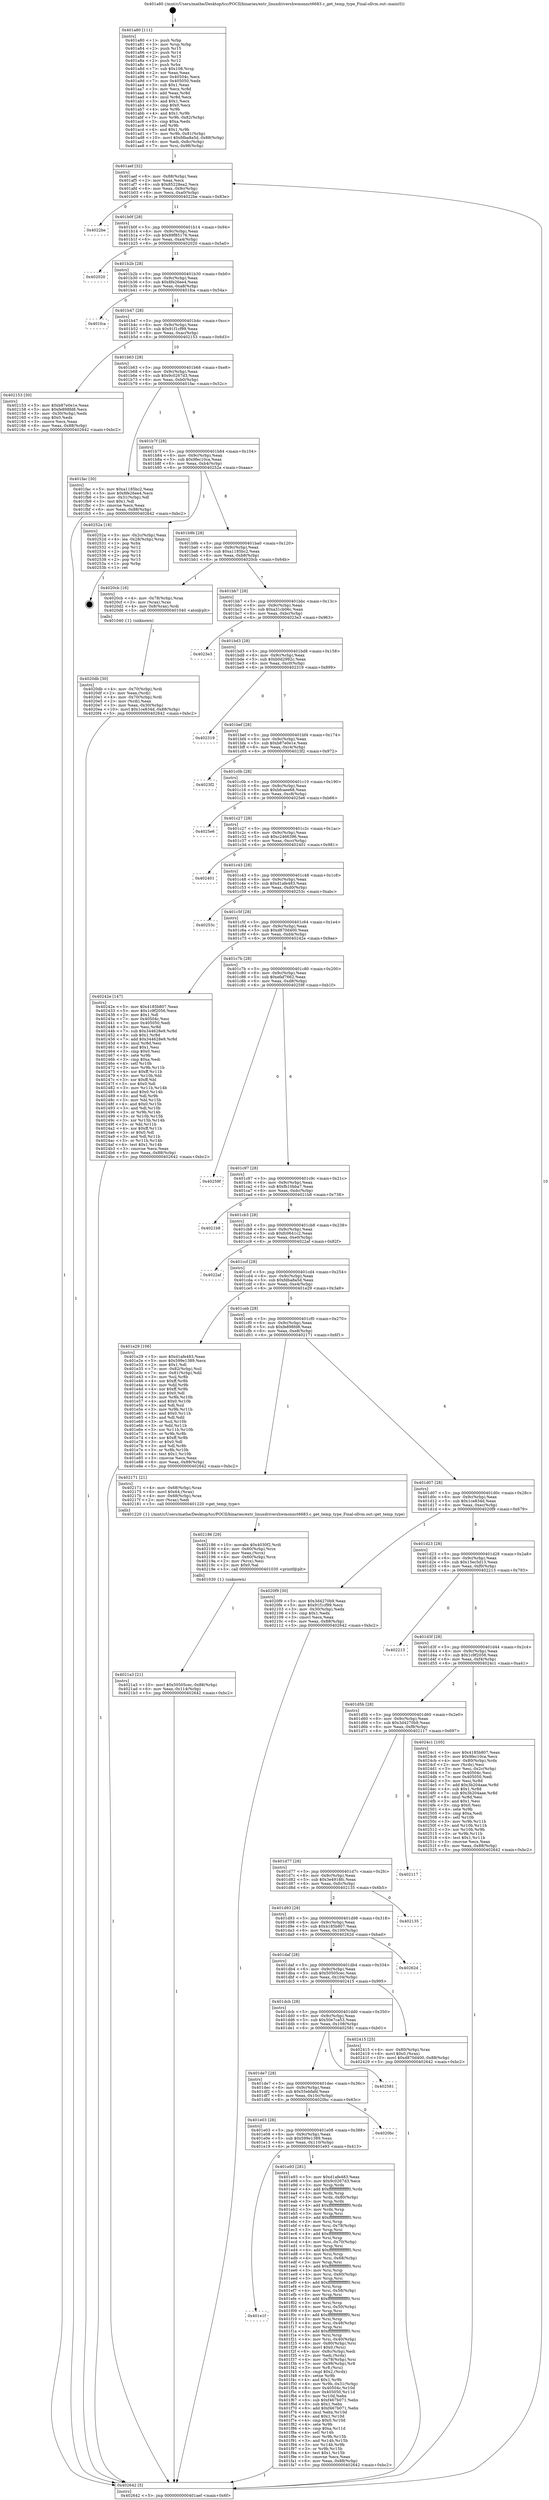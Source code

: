 digraph "0x401a80" {
  label = "0x401a80 (/mnt/c/Users/mathe/Desktop/tcc/POCII/binaries/extr_linuxdrivershwmonnct6683.c_get_temp_type_Final-ollvm.out::main(0))"
  labelloc = "t"
  node[shape=record]

  Entry [label="",width=0.3,height=0.3,shape=circle,fillcolor=black,style=filled]
  "0x401aef" [label="{
     0x401aef [32]\l
     | [instrs]\l
     &nbsp;&nbsp;0x401aef \<+6\>: mov -0x88(%rbp),%eax\l
     &nbsp;&nbsp;0x401af5 \<+2\>: mov %eax,%ecx\l
     &nbsp;&nbsp;0x401af7 \<+6\>: sub $0x85228ea2,%ecx\l
     &nbsp;&nbsp;0x401afd \<+6\>: mov %eax,-0x9c(%rbp)\l
     &nbsp;&nbsp;0x401b03 \<+6\>: mov %ecx,-0xa0(%rbp)\l
     &nbsp;&nbsp;0x401b09 \<+6\>: je 00000000004022be \<main+0x83e\>\l
  }"]
  "0x4022be" [label="{
     0x4022be\l
  }", style=dashed]
  "0x401b0f" [label="{
     0x401b0f [28]\l
     | [instrs]\l
     &nbsp;&nbsp;0x401b0f \<+5\>: jmp 0000000000401b14 \<main+0x94\>\l
     &nbsp;&nbsp;0x401b14 \<+6\>: mov -0x9c(%rbp),%eax\l
     &nbsp;&nbsp;0x401b1a \<+5\>: sub $0x89f85176,%eax\l
     &nbsp;&nbsp;0x401b1f \<+6\>: mov %eax,-0xa4(%rbp)\l
     &nbsp;&nbsp;0x401b25 \<+6\>: je 0000000000402020 \<main+0x5a0\>\l
  }"]
  Exit [label="",width=0.3,height=0.3,shape=circle,fillcolor=black,style=filled,peripheries=2]
  "0x402020" [label="{
     0x402020\l
  }", style=dashed]
  "0x401b2b" [label="{
     0x401b2b [28]\l
     | [instrs]\l
     &nbsp;&nbsp;0x401b2b \<+5\>: jmp 0000000000401b30 \<main+0xb0\>\l
     &nbsp;&nbsp;0x401b30 \<+6\>: mov -0x9c(%rbp),%eax\l
     &nbsp;&nbsp;0x401b36 \<+5\>: sub $0x8fe26ee4,%eax\l
     &nbsp;&nbsp;0x401b3b \<+6\>: mov %eax,-0xa8(%rbp)\l
     &nbsp;&nbsp;0x401b41 \<+6\>: je 0000000000401fca \<main+0x54a\>\l
  }"]
  "0x4021a3" [label="{
     0x4021a3 [21]\l
     | [instrs]\l
     &nbsp;&nbsp;0x4021a3 \<+10\>: movl $0x50505cec,-0x88(%rbp)\l
     &nbsp;&nbsp;0x4021ad \<+6\>: mov %eax,-0x114(%rbp)\l
     &nbsp;&nbsp;0x4021b3 \<+5\>: jmp 0000000000402642 \<main+0xbc2\>\l
  }"]
  "0x401fca" [label="{
     0x401fca\l
  }", style=dashed]
  "0x401b47" [label="{
     0x401b47 [28]\l
     | [instrs]\l
     &nbsp;&nbsp;0x401b47 \<+5\>: jmp 0000000000401b4c \<main+0xcc\>\l
     &nbsp;&nbsp;0x401b4c \<+6\>: mov -0x9c(%rbp),%eax\l
     &nbsp;&nbsp;0x401b52 \<+5\>: sub $0x91f1cf99,%eax\l
     &nbsp;&nbsp;0x401b57 \<+6\>: mov %eax,-0xac(%rbp)\l
     &nbsp;&nbsp;0x401b5d \<+6\>: je 0000000000402153 \<main+0x6d3\>\l
  }"]
  "0x402186" [label="{
     0x402186 [29]\l
     | [instrs]\l
     &nbsp;&nbsp;0x402186 \<+10\>: movabs $0x4030f2,%rdi\l
     &nbsp;&nbsp;0x402190 \<+4\>: mov -0x60(%rbp),%rcx\l
     &nbsp;&nbsp;0x402194 \<+2\>: mov %eax,(%rcx)\l
     &nbsp;&nbsp;0x402196 \<+4\>: mov -0x60(%rbp),%rcx\l
     &nbsp;&nbsp;0x40219a \<+2\>: mov (%rcx),%esi\l
     &nbsp;&nbsp;0x40219c \<+2\>: mov $0x0,%al\l
     &nbsp;&nbsp;0x40219e \<+5\>: call 0000000000401030 \<printf@plt\>\l
     | [calls]\l
     &nbsp;&nbsp;0x401030 \{1\} (unknown)\l
  }"]
  "0x402153" [label="{
     0x402153 [30]\l
     | [instrs]\l
     &nbsp;&nbsp;0x402153 \<+5\>: mov $0xb87e0e1e,%eax\l
     &nbsp;&nbsp;0x402158 \<+5\>: mov $0xfe898fd8,%ecx\l
     &nbsp;&nbsp;0x40215d \<+3\>: mov -0x30(%rbp),%edx\l
     &nbsp;&nbsp;0x402160 \<+3\>: cmp $0x0,%edx\l
     &nbsp;&nbsp;0x402163 \<+3\>: cmove %ecx,%eax\l
     &nbsp;&nbsp;0x402166 \<+6\>: mov %eax,-0x88(%rbp)\l
     &nbsp;&nbsp;0x40216c \<+5\>: jmp 0000000000402642 \<main+0xbc2\>\l
  }"]
  "0x401b63" [label="{
     0x401b63 [28]\l
     | [instrs]\l
     &nbsp;&nbsp;0x401b63 \<+5\>: jmp 0000000000401b68 \<main+0xe8\>\l
     &nbsp;&nbsp;0x401b68 \<+6\>: mov -0x9c(%rbp),%eax\l
     &nbsp;&nbsp;0x401b6e \<+5\>: sub $0x9c0267d3,%eax\l
     &nbsp;&nbsp;0x401b73 \<+6\>: mov %eax,-0xb0(%rbp)\l
     &nbsp;&nbsp;0x401b79 \<+6\>: je 0000000000401fac \<main+0x52c\>\l
  }"]
  "0x4020db" [label="{
     0x4020db [30]\l
     | [instrs]\l
     &nbsp;&nbsp;0x4020db \<+4\>: mov -0x70(%rbp),%rdi\l
     &nbsp;&nbsp;0x4020df \<+2\>: mov %eax,(%rdi)\l
     &nbsp;&nbsp;0x4020e1 \<+4\>: mov -0x70(%rbp),%rdi\l
     &nbsp;&nbsp;0x4020e5 \<+2\>: mov (%rdi),%eax\l
     &nbsp;&nbsp;0x4020e7 \<+3\>: mov %eax,-0x30(%rbp)\l
     &nbsp;&nbsp;0x4020ea \<+10\>: movl $0x1ce834d,-0x88(%rbp)\l
     &nbsp;&nbsp;0x4020f4 \<+5\>: jmp 0000000000402642 \<main+0xbc2\>\l
  }"]
  "0x401fac" [label="{
     0x401fac [30]\l
     | [instrs]\l
     &nbsp;&nbsp;0x401fac \<+5\>: mov $0xa1185bc2,%eax\l
     &nbsp;&nbsp;0x401fb1 \<+5\>: mov $0x8fe26ee4,%ecx\l
     &nbsp;&nbsp;0x401fb6 \<+3\>: mov -0x31(%rbp),%dl\l
     &nbsp;&nbsp;0x401fb9 \<+3\>: test $0x1,%dl\l
     &nbsp;&nbsp;0x401fbc \<+3\>: cmovne %ecx,%eax\l
     &nbsp;&nbsp;0x401fbf \<+6\>: mov %eax,-0x88(%rbp)\l
     &nbsp;&nbsp;0x401fc5 \<+5\>: jmp 0000000000402642 \<main+0xbc2\>\l
  }"]
  "0x401b7f" [label="{
     0x401b7f [28]\l
     | [instrs]\l
     &nbsp;&nbsp;0x401b7f \<+5\>: jmp 0000000000401b84 \<main+0x104\>\l
     &nbsp;&nbsp;0x401b84 \<+6\>: mov -0x9c(%rbp),%eax\l
     &nbsp;&nbsp;0x401b8a \<+5\>: sub $0x9fec10ca,%eax\l
     &nbsp;&nbsp;0x401b8f \<+6\>: mov %eax,-0xb4(%rbp)\l
     &nbsp;&nbsp;0x401b95 \<+6\>: je 000000000040252a \<main+0xaaa\>\l
  }"]
  "0x401e1f" [label="{
     0x401e1f\l
  }", style=dashed]
  "0x40252a" [label="{
     0x40252a [18]\l
     | [instrs]\l
     &nbsp;&nbsp;0x40252a \<+3\>: mov -0x2c(%rbp),%eax\l
     &nbsp;&nbsp;0x40252d \<+4\>: lea -0x28(%rbp),%rsp\l
     &nbsp;&nbsp;0x402531 \<+1\>: pop %rbx\l
     &nbsp;&nbsp;0x402532 \<+2\>: pop %r12\l
     &nbsp;&nbsp;0x402534 \<+2\>: pop %r13\l
     &nbsp;&nbsp;0x402536 \<+2\>: pop %r14\l
     &nbsp;&nbsp;0x402538 \<+2\>: pop %r15\l
     &nbsp;&nbsp;0x40253a \<+1\>: pop %rbp\l
     &nbsp;&nbsp;0x40253b \<+1\>: ret\l
  }"]
  "0x401b9b" [label="{
     0x401b9b [28]\l
     | [instrs]\l
     &nbsp;&nbsp;0x401b9b \<+5\>: jmp 0000000000401ba0 \<main+0x120\>\l
     &nbsp;&nbsp;0x401ba0 \<+6\>: mov -0x9c(%rbp),%eax\l
     &nbsp;&nbsp;0x401ba6 \<+5\>: sub $0xa1185bc2,%eax\l
     &nbsp;&nbsp;0x401bab \<+6\>: mov %eax,-0xb8(%rbp)\l
     &nbsp;&nbsp;0x401bb1 \<+6\>: je 00000000004020cb \<main+0x64b\>\l
  }"]
  "0x401e93" [label="{
     0x401e93 [281]\l
     | [instrs]\l
     &nbsp;&nbsp;0x401e93 \<+5\>: mov $0xd1afe483,%eax\l
     &nbsp;&nbsp;0x401e98 \<+5\>: mov $0x9c0267d3,%ecx\l
     &nbsp;&nbsp;0x401e9d \<+3\>: mov %rsp,%rdx\l
     &nbsp;&nbsp;0x401ea0 \<+4\>: add $0xfffffffffffffff0,%rdx\l
     &nbsp;&nbsp;0x401ea4 \<+3\>: mov %rdx,%rsp\l
     &nbsp;&nbsp;0x401ea7 \<+4\>: mov %rdx,-0x80(%rbp)\l
     &nbsp;&nbsp;0x401eab \<+3\>: mov %rsp,%rdx\l
     &nbsp;&nbsp;0x401eae \<+4\>: add $0xfffffffffffffff0,%rdx\l
     &nbsp;&nbsp;0x401eb2 \<+3\>: mov %rdx,%rsp\l
     &nbsp;&nbsp;0x401eb5 \<+3\>: mov %rsp,%rsi\l
     &nbsp;&nbsp;0x401eb8 \<+4\>: add $0xfffffffffffffff0,%rsi\l
     &nbsp;&nbsp;0x401ebc \<+3\>: mov %rsi,%rsp\l
     &nbsp;&nbsp;0x401ebf \<+4\>: mov %rsi,-0x78(%rbp)\l
     &nbsp;&nbsp;0x401ec3 \<+3\>: mov %rsp,%rsi\l
     &nbsp;&nbsp;0x401ec6 \<+4\>: add $0xfffffffffffffff0,%rsi\l
     &nbsp;&nbsp;0x401eca \<+3\>: mov %rsi,%rsp\l
     &nbsp;&nbsp;0x401ecd \<+4\>: mov %rsi,-0x70(%rbp)\l
     &nbsp;&nbsp;0x401ed1 \<+3\>: mov %rsp,%rsi\l
     &nbsp;&nbsp;0x401ed4 \<+4\>: add $0xfffffffffffffff0,%rsi\l
     &nbsp;&nbsp;0x401ed8 \<+3\>: mov %rsi,%rsp\l
     &nbsp;&nbsp;0x401edb \<+4\>: mov %rsi,-0x68(%rbp)\l
     &nbsp;&nbsp;0x401edf \<+3\>: mov %rsp,%rsi\l
     &nbsp;&nbsp;0x401ee2 \<+4\>: add $0xfffffffffffffff0,%rsi\l
     &nbsp;&nbsp;0x401ee6 \<+3\>: mov %rsi,%rsp\l
     &nbsp;&nbsp;0x401ee9 \<+4\>: mov %rsi,-0x60(%rbp)\l
     &nbsp;&nbsp;0x401eed \<+3\>: mov %rsp,%rsi\l
     &nbsp;&nbsp;0x401ef0 \<+4\>: add $0xfffffffffffffff0,%rsi\l
     &nbsp;&nbsp;0x401ef4 \<+3\>: mov %rsi,%rsp\l
     &nbsp;&nbsp;0x401ef7 \<+4\>: mov %rsi,-0x58(%rbp)\l
     &nbsp;&nbsp;0x401efb \<+3\>: mov %rsp,%rsi\l
     &nbsp;&nbsp;0x401efe \<+4\>: add $0xfffffffffffffff0,%rsi\l
     &nbsp;&nbsp;0x401f02 \<+3\>: mov %rsi,%rsp\l
     &nbsp;&nbsp;0x401f05 \<+4\>: mov %rsi,-0x50(%rbp)\l
     &nbsp;&nbsp;0x401f09 \<+3\>: mov %rsp,%rsi\l
     &nbsp;&nbsp;0x401f0c \<+4\>: add $0xfffffffffffffff0,%rsi\l
     &nbsp;&nbsp;0x401f10 \<+3\>: mov %rsi,%rsp\l
     &nbsp;&nbsp;0x401f13 \<+4\>: mov %rsi,-0x48(%rbp)\l
     &nbsp;&nbsp;0x401f17 \<+3\>: mov %rsp,%rsi\l
     &nbsp;&nbsp;0x401f1a \<+4\>: add $0xfffffffffffffff0,%rsi\l
     &nbsp;&nbsp;0x401f1e \<+3\>: mov %rsi,%rsp\l
     &nbsp;&nbsp;0x401f21 \<+4\>: mov %rsi,-0x40(%rbp)\l
     &nbsp;&nbsp;0x401f25 \<+4\>: mov -0x80(%rbp),%rsi\l
     &nbsp;&nbsp;0x401f29 \<+6\>: movl $0x0,(%rsi)\l
     &nbsp;&nbsp;0x401f2f \<+6\>: mov -0x8c(%rbp),%edi\l
     &nbsp;&nbsp;0x401f35 \<+2\>: mov %edi,(%rdx)\l
     &nbsp;&nbsp;0x401f37 \<+4\>: mov -0x78(%rbp),%rsi\l
     &nbsp;&nbsp;0x401f3b \<+7\>: mov -0x98(%rbp),%r8\l
     &nbsp;&nbsp;0x401f42 \<+3\>: mov %r8,(%rsi)\l
     &nbsp;&nbsp;0x401f45 \<+3\>: cmpl $0x2,(%rdx)\l
     &nbsp;&nbsp;0x401f48 \<+4\>: setne %r9b\l
     &nbsp;&nbsp;0x401f4c \<+4\>: and $0x1,%r9b\l
     &nbsp;&nbsp;0x401f50 \<+4\>: mov %r9b,-0x31(%rbp)\l
     &nbsp;&nbsp;0x401f54 \<+8\>: mov 0x40504c,%r10d\l
     &nbsp;&nbsp;0x401f5c \<+8\>: mov 0x405050,%r11d\l
     &nbsp;&nbsp;0x401f64 \<+3\>: mov %r10d,%ebx\l
     &nbsp;&nbsp;0x401f67 \<+6\>: sub $0xf467b071,%ebx\l
     &nbsp;&nbsp;0x401f6d \<+3\>: sub $0x1,%ebx\l
     &nbsp;&nbsp;0x401f70 \<+6\>: add $0xf467b071,%ebx\l
     &nbsp;&nbsp;0x401f76 \<+4\>: imul %ebx,%r10d\l
     &nbsp;&nbsp;0x401f7a \<+4\>: and $0x1,%r10d\l
     &nbsp;&nbsp;0x401f7e \<+4\>: cmp $0x0,%r10d\l
     &nbsp;&nbsp;0x401f82 \<+4\>: sete %r9b\l
     &nbsp;&nbsp;0x401f86 \<+4\>: cmp $0xa,%r11d\l
     &nbsp;&nbsp;0x401f8a \<+4\>: setl %r14b\l
     &nbsp;&nbsp;0x401f8e \<+3\>: mov %r9b,%r15b\l
     &nbsp;&nbsp;0x401f91 \<+3\>: and %r14b,%r15b\l
     &nbsp;&nbsp;0x401f94 \<+3\>: xor %r14b,%r9b\l
     &nbsp;&nbsp;0x401f97 \<+3\>: or %r9b,%r15b\l
     &nbsp;&nbsp;0x401f9a \<+4\>: test $0x1,%r15b\l
     &nbsp;&nbsp;0x401f9e \<+3\>: cmovne %ecx,%eax\l
     &nbsp;&nbsp;0x401fa1 \<+6\>: mov %eax,-0x88(%rbp)\l
     &nbsp;&nbsp;0x401fa7 \<+5\>: jmp 0000000000402642 \<main+0xbc2\>\l
  }"]
  "0x4020cb" [label="{
     0x4020cb [16]\l
     | [instrs]\l
     &nbsp;&nbsp;0x4020cb \<+4\>: mov -0x78(%rbp),%rax\l
     &nbsp;&nbsp;0x4020cf \<+3\>: mov (%rax),%rax\l
     &nbsp;&nbsp;0x4020d2 \<+4\>: mov 0x8(%rax),%rdi\l
     &nbsp;&nbsp;0x4020d6 \<+5\>: call 0000000000401040 \<atoi@plt\>\l
     | [calls]\l
     &nbsp;&nbsp;0x401040 \{1\} (unknown)\l
  }"]
  "0x401bb7" [label="{
     0x401bb7 [28]\l
     | [instrs]\l
     &nbsp;&nbsp;0x401bb7 \<+5\>: jmp 0000000000401bbc \<main+0x13c\>\l
     &nbsp;&nbsp;0x401bbc \<+6\>: mov -0x9c(%rbp),%eax\l
     &nbsp;&nbsp;0x401bc2 \<+5\>: sub $0xa31cb06c,%eax\l
     &nbsp;&nbsp;0x401bc7 \<+6\>: mov %eax,-0xbc(%rbp)\l
     &nbsp;&nbsp;0x401bcd \<+6\>: je 00000000004023e3 \<main+0x963\>\l
  }"]
  "0x401e03" [label="{
     0x401e03 [28]\l
     | [instrs]\l
     &nbsp;&nbsp;0x401e03 \<+5\>: jmp 0000000000401e08 \<main+0x388\>\l
     &nbsp;&nbsp;0x401e08 \<+6\>: mov -0x9c(%rbp),%eax\l
     &nbsp;&nbsp;0x401e0e \<+5\>: sub $0x599e1389,%eax\l
     &nbsp;&nbsp;0x401e13 \<+6\>: mov %eax,-0x110(%rbp)\l
     &nbsp;&nbsp;0x401e19 \<+6\>: je 0000000000401e93 \<main+0x413\>\l
  }"]
  "0x4023e3" [label="{
     0x4023e3\l
  }", style=dashed]
  "0x401bd3" [label="{
     0x401bd3 [28]\l
     | [instrs]\l
     &nbsp;&nbsp;0x401bd3 \<+5\>: jmp 0000000000401bd8 \<main+0x158\>\l
     &nbsp;&nbsp;0x401bd8 \<+6\>: mov -0x9c(%rbp),%eax\l
     &nbsp;&nbsp;0x401bde \<+5\>: sub $0xb0d2992c,%eax\l
     &nbsp;&nbsp;0x401be3 \<+6\>: mov %eax,-0xc0(%rbp)\l
     &nbsp;&nbsp;0x401be9 \<+6\>: je 0000000000402319 \<main+0x899\>\l
  }"]
  "0x4020bc" [label="{
     0x4020bc\l
  }", style=dashed]
  "0x402319" [label="{
     0x402319\l
  }", style=dashed]
  "0x401bef" [label="{
     0x401bef [28]\l
     | [instrs]\l
     &nbsp;&nbsp;0x401bef \<+5\>: jmp 0000000000401bf4 \<main+0x174\>\l
     &nbsp;&nbsp;0x401bf4 \<+6\>: mov -0x9c(%rbp),%eax\l
     &nbsp;&nbsp;0x401bfa \<+5\>: sub $0xb87e0e1e,%eax\l
     &nbsp;&nbsp;0x401bff \<+6\>: mov %eax,-0xc4(%rbp)\l
     &nbsp;&nbsp;0x401c05 \<+6\>: je 00000000004023f2 \<main+0x972\>\l
  }"]
  "0x401de7" [label="{
     0x401de7 [28]\l
     | [instrs]\l
     &nbsp;&nbsp;0x401de7 \<+5\>: jmp 0000000000401dec \<main+0x36c\>\l
     &nbsp;&nbsp;0x401dec \<+6\>: mov -0x9c(%rbp),%eax\l
     &nbsp;&nbsp;0x401df2 \<+5\>: sub $0x55ebfafd,%eax\l
     &nbsp;&nbsp;0x401df7 \<+6\>: mov %eax,-0x10c(%rbp)\l
     &nbsp;&nbsp;0x401dfd \<+6\>: je 00000000004020bc \<main+0x63c\>\l
  }"]
  "0x4023f2" [label="{
     0x4023f2\l
  }", style=dashed]
  "0x401c0b" [label="{
     0x401c0b [28]\l
     | [instrs]\l
     &nbsp;&nbsp;0x401c0b \<+5\>: jmp 0000000000401c10 \<main+0x190\>\l
     &nbsp;&nbsp;0x401c10 \<+6\>: mov -0x9c(%rbp),%eax\l
     &nbsp;&nbsp;0x401c16 \<+5\>: sub $0xbfcaee68,%eax\l
     &nbsp;&nbsp;0x401c1b \<+6\>: mov %eax,-0xc8(%rbp)\l
     &nbsp;&nbsp;0x401c21 \<+6\>: je 00000000004025e6 \<main+0xb66\>\l
  }"]
  "0x402581" [label="{
     0x402581\l
  }", style=dashed]
  "0x4025e6" [label="{
     0x4025e6\l
  }", style=dashed]
  "0x401c27" [label="{
     0x401c27 [28]\l
     | [instrs]\l
     &nbsp;&nbsp;0x401c27 \<+5\>: jmp 0000000000401c2c \<main+0x1ac\>\l
     &nbsp;&nbsp;0x401c2c \<+6\>: mov -0x9c(%rbp),%eax\l
     &nbsp;&nbsp;0x401c32 \<+5\>: sub $0xc2466396,%eax\l
     &nbsp;&nbsp;0x401c37 \<+6\>: mov %eax,-0xcc(%rbp)\l
     &nbsp;&nbsp;0x401c3d \<+6\>: je 0000000000402401 \<main+0x981\>\l
  }"]
  "0x401dcb" [label="{
     0x401dcb [28]\l
     | [instrs]\l
     &nbsp;&nbsp;0x401dcb \<+5\>: jmp 0000000000401dd0 \<main+0x350\>\l
     &nbsp;&nbsp;0x401dd0 \<+6\>: mov -0x9c(%rbp),%eax\l
     &nbsp;&nbsp;0x401dd6 \<+5\>: sub $0x50e7ca53,%eax\l
     &nbsp;&nbsp;0x401ddb \<+6\>: mov %eax,-0x108(%rbp)\l
     &nbsp;&nbsp;0x401de1 \<+6\>: je 0000000000402581 \<main+0xb01\>\l
  }"]
  "0x402401" [label="{
     0x402401\l
  }", style=dashed]
  "0x401c43" [label="{
     0x401c43 [28]\l
     | [instrs]\l
     &nbsp;&nbsp;0x401c43 \<+5\>: jmp 0000000000401c48 \<main+0x1c8\>\l
     &nbsp;&nbsp;0x401c48 \<+6\>: mov -0x9c(%rbp),%eax\l
     &nbsp;&nbsp;0x401c4e \<+5\>: sub $0xd1afe483,%eax\l
     &nbsp;&nbsp;0x401c53 \<+6\>: mov %eax,-0xd0(%rbp)\l
     &nbsp;&nbsp;0x401c59 \<+6\>: je 000000000040253c \<main+0xabc\>\l
  }"]
  "0x402415" [label="{
     0x402415 [25]\l
     | [instrs]\l
     &nbsp;&nbsp;0x402415 \<+4\>: mov -0x80(%rbp),%rax\l
     &nbsp;&nbsp;0x402419 \<+6\>: movl $0x0,(%rax)\l
     &nbsp;&nbsp;0x40241f \<+10\>: movl $0xd870d400,-0x88(%rbp)\l
     &nbsp;&nbsp;0x402429 \<+5\>: jmp 0000000000402642 \<main+0xbc2\>\l
  }"]
  "0x40253c" [label="{
     0x40253c\l
  }", style=dashed]
  "0x401c5f" [label="{
     0x401c5f [28]\l
     | [instrs]\l
     &nbsp;&nbsp;0x401c5f \<+5\>: jmp 0000000000401c64 \<main+0x1e4\>\l
     &nbsp;&nbsp;0x401c64 \<+6\>: mov -0x9c(%rbp),%eax\l
     &nbsp;&nbsp;0x401c6a \<+5\>: sub $0xd870d400,%eax\l
     &nbsp;&nbsp;0x401c6f \<+6\>: mov %eax,-0xd4(%rbp)\l
     &nbsp;&nbsp;0x401c75 \<+6\>: je 000000000040242e \<main+0x9ae\>\l
  }"]
  "0x401daf" [label="{
     0x401daf [28]\l
     | [instrs]\l
     &nbsp;&nbsp;0x401daf \<+5\>: jmp 0000000000401db4 \<main+0x334\>\l
     &nbsp;&nbsp;0x401db4 \<+6\>: mov -0x9c(%rbp),%eax\l
     &nbsp;&nbsp;0x401dba \<+5\>: sub $0x50505cec,%eax\l
     &nbsp;&nbsp;0x401dbf \<+6\>: mov %eax,-0x104(%rbp)\l
     &nbsp;&nbsp;0x401dc5 \<+6\>: je 0000000000402415 \<main+0x995\>\l
  }"]
  "0x40242e" [label="{
     0x40242e [147]\l
     | [instrs]\l
     &nbsp;&nbsp;0x40242e \<+5\>: mov $0x4185b807,%eax\l
     &nbsp;&nbsp;0x402433 \<+5\>: mov $0x1c9f2056,%ecx\l
     &nbsp;&nbsp;0x402438 \<+2\>: mov $0x1,%dl\l
     &nbsp;&nbsp;0x40243a \<+7\>: mov 0x40504c,%esi\l
     &nbsp;&nbsp;0x402441 \<+7\>: mov 0x405050,%edi\l
     &nbsp;&nbsp;0x402448 \<+3\>: mov %esi,%r8d\l
     &nbsp;&nbsp;0x40244b \<+7\>: sub $0x344628e9,%r8d\l
     &nbsp;&nbsp;0x402452 \<+4\>: sub $0x1,%r8d\l
     &nbsp;&nbsp;0x402456 \<+7\>: add $0x344628e9,%r8d\l
     &nbsp;&nbsp;0x40245d \<+4\>: imul %r8d,%esi\l
     &nbsp;&nbsp;0x402461 \<+3\>: and $0x1,%esi\l
     &nbsp;&nbsp;0x402464 \<+3\>: cmp $0x0,%esi\l
     &nbsp;&nbsp;0x402467 \<+4\>: sete %r9b\l
     &nbsp;&nbsp;0x40246b \<+3\>: cmp $0xa,%edi\l
     &nbsp;&nbsp;0x40246e \<+4\>: setl %r10b\l
     &nbsp;&nbsp;0x402472 \<+3\>: mov %r9b,%r11b\l
     &nbsp;&nbsp;0x402475 \<+4\>: xor $0xff,%r11b\l
     &nbsp;&nbsp;0x402479 \<+3\>: mov %r10b,%bl\l
     &nbsp;&nbsp;0x40247c \<+3\>: xor $0xff,%bl\l
     &nbsp;&nbsp;0x40247f \<+3\>: xor $0x0,%dl\l
     &nbsp;&nbsp;0x402482 \<+3\>: mov %r11b,%r14b\l
     &nbsp;&nbsp;0x402485 \<+4\>: and $0x0,%r14b\l
     &nbsp;&nbsp;0x402489 \<+3\>: and %dl,%r9b\l
     &nbsp;&nbsp;0x40248c \<+3\>: mov %bl,%r15b\l
     &nbsp;&nbsp;0x40248f \<+4\>: and $0x0,%r15b\l
     &nbsp;&nbsp;0x402493 \<+3\>: and %dl,%r10b\l
     &nbsp;&nbsp;0x402496 \<+3\>: or %r9b,%r14b\l
     &nbsp;&nbsp;0x402499 \<+3\>: or %r10b,%r15b\l
     &nbsp;&nbsp;0x40249c \<+3\>: xor %r15b,%r14b\l
     &nbsp;&nbsp;0x40249f \<+3\>: or %bl,%r11b\l
     &nbsp;&nbsp;0x4024a2 \<+4\>: xor $0xff,%r11b\l
     &nbsp;&nbsp;0x4024a6 \<+3\>: or $0x0,%dl\l
     &nbsp;&nbsp;0x4024a9 \<+3\>: and %dl,%r11b\l
     &nbsp;&nbsp;0x4024ac \<+3\>: or %r11b,%r14b\l
     &nbsp;&nbsp;0x4024af \<+4\>: test $0x1,%r14b\l
     &nbsp;&nbsp;0x4024b3 \<+3\>: cmovne %ecx,%eax\l
     &nbsp;&nbsp;0x4024b6 \<+6\>: mov %eax,-0x88(%rbp)\l
     &nbsp;&nbsp;0x4024bc \<+5\>: jmp 0000000000402642 \<main+0xbc2\>\l
  }"]
  "0x401c7b" [label="{
     0x401c7b [28]\l
     | [instrs]\l
     &nbsp;&nbsp;0x401c7b \<+5\>: jmp 0000000000401c80 \<main+0x200\>\l
     &nbsp;&nbsp;0x401c80 \<+6\>: mov -0x9c(%rbp),%eax\l
     &nbsp;&nbsp;0x401c86 \<+5\>: sub $0xefaf7662,%eax\l
     &nbsp;&nbsp;0x401c8b \<+6\>: mov %eax,-0xd8(%rbp)\l
     &nbsp;&nbsp;0x401c91 \<+6\>: je 000000000040259f \<main+0xb1f\>\l
  }"]
  "0x40262d" [label="{
     0x40262d\l
  }", style=dashed]
  "0x40259f" [label="{
     0x40259f\l
  }", style=dashed]
  "0x401c97" [label="{
     0x401c97 [28]\l
     | [instrs]\l
     &nbsp;&nbsp;0x401c97 \<+5\>: jmp 0000000000401c9c \<main+0x21c\>\l
     &nbsp;&nbsp;0x401c9c \<+6\>: mov -0x9c(%rbp),%eax\l
     &nbsp;&nbsp;0x401ca2 \<+5\>: sub $0xfb10bba7,%eax\l
     &nbsp;&nbsp;0x401ca7 \<+6\>: mov %eax,-0xdc(%rbp)\l
     &nbsp;&nbsp;0x401cad \<+6\>: je 00000000004021b8 \<main+0x738\>\l
  }"]
  "0x401d93" [label="{
     0x401d93 [28]\l
     | [instrs]\l
     &nbsp;&nbsp;0x401d93 \<+5\>: jmp 0000000000401d98 \<main+0x318\>\l
     &nbsp;&nbsp;0x401d98 \<+6\>: mov -0x9c(%rbp),%eax\l
     &nbsp;&nbsp;0x401d9e \<+5\>: sub $0x4185b807,%eax\l
     &nbsp;&nbsp;0x401da3 \<+6\>: mov %eax,-0x100(%rbp)\l
     &nbsp;&nbsp;0x401da9 \<+6\>: je 000000000040262d \<main+0xbad\>\l
  }"]
  "0x4021b8" [label="{
     0x4021b8\l
  }", style=dashed]
  "0x401cb3" [label="{
     0x401cb3 [28]\l
     | [instrs]\l
     &nbsp;&nbsp;0x401cb3 \<+5\>: jmp 0000000000401cb8 \<main+0x238\>\l
     &nbsp;&nbsp;0x401cb8 \<+6\>: mov -0x9c(%rbp),%eax\l
     &nbsp;&nbsp;0x401cbe \<+5\>: sub $0xfc0641c2,%eax\l
     &nbsp;&nbsp;0x401cc3 \<+6\>: mov %eax,-0xe0(%rbp)\l
     &nbsp;&nbsp;0x401cc9 \<+6\>: je 00000000004022af \<main+0x82f\>\l
  }"]
  "0x402135" [label="{
     0x402135\l
  }", style=dashed]
  "0x4022af" [label="{
     0x4022af\l
  }", style=dashed]
  "0x401ccf" [label="{
     0x401ccf [28]\l
     | [instrs]\l
     &nbsp;&nbsp;0x401ccf \<+5\>: jmp 0000000000401cd4 \<main+0x254\>\l
     &nbsp;&nbsp;0x401cd4 \<+6\>: mov -0x9c(%rbp),%eax\l
     &nbsp;&nbsp;0x401cda \<+5\>: sub $0xfdba8a5d,%eax\l
     &nbsp;&nbsp;0x401cdf \<+6\>: mov %eax,-0xe4(%rbp)\l
     &nbsp;&nbsp;0x401ce5 \<+6\>: je 0000000000401e29 \<main+0x3a9\>\l
  }"]
  "0x401d77" [label="{
     0x401d77 [28]\l
     | [instrs]\l
     &nbsp;&nbsp;0x401d77 \<+5\>: jmp 0000000000401d7c \<main+0x2fc\>\l
     &nbsp;&nbsp;0x401d7c \<+6\>: mov -0x9c(%rbp),%eax\l
     &nbsp;&nbsp;0x401d82 \<+5\>: sub $0x3e4918fc,%eax\l
     &nbsp;&nbsp;0x401d87 \<+6\>: mov %eax,-0xfc(%rbp)\l
     &nbsp;&nbsp;0x401d8d \<+6\>: je 0000000000402135 \<main+0x6b5\>\l
  }"]
  "0x401e29" [label="{
     0x401e29 [106]\l
     | [instrs]\l
     &nbsp;&nbsp;0x401e29 \<+5\>: mov $0xd1afe483,%eax\l
     &nbsp;&nbsp;0x401e2e \<+5\>: mov $0x599e1389,%ecx\l
     &nbsp;&nbsp;0x401e33 \<+2\>: mov $0x1,%dl\l
     &nbsp;&nbsp;0x401e35 \<+7\>: mov -0x82(%rbp),%sil\l
     &nbsp;&nbsp;0x401e3c \<+7\>: mov -0x81(%rbp),%dil\l
     &nbsp;&nbsp;0x401e43 \<+3\>: mov %sil,%r8b\l
     &nbsp;&nbsp;0x401e46 \<+4\>: xor $0xff,%r8b\l
     &nbsp;&nbsp;0x401e4a \<+3\>: mov %dil,%r9b\l
     &nbsp;&nbsp;0x401e4d \<+4\>: xor $0xff,%r9b\l
     &nbsp;&nbsp;0x401e51 \<+3\>: xor $0x0,%dl\l
     &nbsp;&nbsp;0x401e54 \<+3\>: mov %r8b,%r10b\l
     &nbsp;&nbsp;0x401e57 \<+4\>: and $0x0,%r10b\l
     &nbsp;&nbsp;0x401e5b \<+3\>: and %dl,%sil\l
     &nbsp;&nbsp;0x401e5e \<+3\>: mov %r9b,%r11b\l
     &nbsp;&nbsp;0x401e61 \<+4\>: and $0x0,%r11b\l
     &nbsp;&nbsp;0x401e65 \<+3\>: and %dl,%dil\l
     &nbsp;&nbsp;0x401e68 \<+3\>: or %sil,%r10b\l
     &nbsp;&nbsp;0x401e6b \<+3\>: or %dil,%r11b\l
     &nbsp;&nbsp;0x401e6e \<+3\>: xor %r11b,%r10b\l
     &nbsp;&nbsp;0x401e71 \<+3\>: or %r9b,%r8b\l
     &nbsp;&nbsp;0x401e74 \<+4\>: xor $0xff,%r8b\l
     &nbsp;&nbsp;0x401e78 \<+3\>: or $0x0,%dl\l
     &nbsp;&nbsp;0x401e7b \<+3\>: and %dl,%r8b\l
     &nbsp;&nbsp;0x401e7e \<+3\>: or %r8b,%r10b\l
     &nbsp;&nbsp;0x401e81 \<+4\>: test $0x1,%r10b\l
     &nbsp;&nbsp;0x401e85 \<+3\>: cmovne %ecx,%eax\l
     &nbsp;&nbsp;0x401e88 \<+6\>: mov %eax,-0x88(%rbp)\l
     &nbsp;&nbsp;0x401e8e \<+5\>: jmp 0000000000402642 \<main+0xbc2\>\l
  }"]
  "0x401ceb" [label="{
     0x401ceb [28]\l
     | [instrs]\l
     &nbsp;&nbsp;0x401ceb \<+5\>: jmp 0000000000401cf0 \<main+0x270\>\l
     &nbsp;&nbsp;0x401cf0 \<+6\>: mov -0x9c(%rbp),%eax\l
     &nbsp;&nbsp;0x401cf6 \<+5\>: sub $0xfe898fd8,%eax\l
     &nbsp;&nbsp;0x401cfb \<+6\>: mov %eax,-0xe8(%rbp)\l
     &nbsp;&nbsp;0x401d01 \<+6\>: je 0000000000402171 \<main+0x6f1\>\l
  }"]
  "0x402642" [label="{
     0x402642 [5]\l
     | [instrs]\l
     &nbsp;&nbsp;0x402642 \<+5\>: jmp 0000000000401aef \<main+0x6f\>\l
  }"]
  "0x401a80" [label="{
     0x401a80 [111]\l
     | [instrs]\l
     &nbsp;&nbsp;0x401a80 \<+1\>: push %rbp\l
     &nbsp;&nbsp;0x401a81 \<+3\>: mov %rsp,%rbp\l
     &nbsp;&nbsp;0x401a84 \<+2\>: push %r15\l
     &nbsp;&nbsp;0x401a86 \<+2\>: push %r14\l
     &nbsp;&nbsp;0x401a88 \<+2\>: push %r13\l
     &nbsp;&nbsp;0x401a8a \<+2\>: push %r12\l
     &nbsp;&nbsp;0x401a8c \<+1\>: push %rbx\l
     &nbsp;&nbsp;0x401a8d \<+7\>: sub $0x108,%rsp\l
     &nbsp;&nbsp;0x401a94 \<+2\>: xor %eax,%eax\l
     &nbsp;&nbsp;0x401a96 \<+7\>: mov 0x40504c,%ecx\l
     &nbsp;&nbsp;0x401a9d \<+7\>: mov 0x405050,%edx\l
     &nbsp;&nbsp;0x401aa4 \<+3\>: sub $0x1,%eax\l
     &nbsp;&nbsp;0x401aa7 \<+3\>: mov %ecx,%r8d\l
     &nbsp;&nbsp;0x401aaa \<+3\>: add %eax,%r8d\l
     &nbsp;&nbsp;0x401aad \<+4\>: imul %r8d,%ecx\l
     &nbsp;&nbsp;0x401ab1 \<+3\>: and $0x1,%ecx\l
     &nbsp;&nbsp;0x401ab4 \<+3\>: cmp $0x0,%ecx\l
     &nbsp;&nbsp;0x401ab7 \<+4\>: sete %r9b\l
     &nbsp;&nbsp;0x401abb \<+4\>: and $0x1,%r9b\l
     &nbsp;&nbsp;0x401abf \<+7\>: mov %r9b,-0x82(%rbp)\l
     &nbsp;&nbsp;0x401ac6 \<+3\>: cmp $0xa,%edx\l
     &nbsp;&nbsp;0x401ac9 \<+4\>: setl %r9b\l
     &nbsp;&nbsp;0x401acd \<+4\>: and $0x1,%r9b\l
     &nbsp;&nbsp;0x401ad1 \<+7\>: mov %r9b,-0x81(%rbp)\l
     &nbsp;&nbsp;0x401ad8 \<+10\>: movl $0xfdba8a5d,-0x88(%rbp)\l
     &nbsp;&nbsp;0x401ae2 \<+6\>: mov %edi,-0x8c(%rbp)\l
     &nbsp;&nbsp;0x401ae8 \<+7\>: mov %rsi,-0x98(%rbp)\l
  }"]
  "0x402117" [label="{
     0x402117\l
  }", style=dashed]
  "0x402171" [label="{
     0x402171 [21]\l
     | [instrs]\l
     &nbsp;&nbsp;0x402171 \<+4\>: mov -0x68(%rbp),%rax\l
     &nbsp;&nbsp;0x402175 \<+6\>: movl $0x64,(%rax)\l
     &nbsp;&nbsp;0x40217b \<+4\>: mov -0x68(%rbp),%rax\l
     &nbsp;&nbsp;0x40217f \<+2\>: mov (%rax),%edi\l
     &nbsp;&nbsp;0x402181 \<+5\>: call 0000000000401220 \<get_temp_type\>\l
     | [calls]\l
     &nbsp;&nbsp;0x401220 \{1\} (/mnt/c/Users/mathe/Desktop/tcc/POCII/binaries/extr_linuxdrivershwmonnct6683.c_get_temp_type_Final-ollvm.out::get_temp_type)\l
  }"]
  "0x401d07" [label="{
     0x401d07 [28]\l
     | [instrs]\l
     &nbsp;&nbsp;0x401d07 \<+5\>: jmp 0000000000401d0c \<main+0x28c\>\l
     &nbsp;&nbsp;0x401d0c \<+6\>: mov -0x9c(%rbp),%eax\l
     &nbsp;&nbsp;0x401d12 \<+5\>: sub $0x1ce834d,%eax\l
     &nbsp;&nbsp;0x401d17 \<+6\>: mov %eax,-0xec(%rbp)\l
     &nbsp;&nbsp;0x401d1d \<+6\>: je 00000000004020f9 \<main+0x679\>\l
  }"]
  "0x401d5b" [label="{
     0x401d5b [28]\l
     | [instrs]\l
     &nbsp;&nbsp;0x401d5b \<+5\>: jmp 0000000000401d60 \<main+0x2e0\>\l
     &nbsp;&nbsp;0x401d60 \<+6\>: mov -0x9c(%rbp),%eax\l
     &nbsp;&nbsp;0x401d66 \<+5\>: sub $0x3d4270b9,%eax\l
     &nbsp;&nbsp;0x401d6b \<+6\>: mov %eax,-0xf8(%rbp)\l
     &nbsp;&nbsp;0x401d71 \<+6\>: je 0000000000402117 \<main+0x697\>\l
  }"]
  "0x4020f9" [label="{
     0x4020f9 [30]\l
     | [instrs]\l
     &nbsp;&nbsp;0x4020f9 \<+5\>: mov $0x3d4270b9,%eax\l
     &nbsp;&nbsp;0x4020fe \<+5\>: mov $0x91f1cf99,%ecx\l
     &nbsp;&nbsp;0x402103 \<+3\>: mov -0x30(%rbp),%edx\l
     &nbsp;&nbsp;0x402106 \<+3\>: cmp $0x1,%edx\l
     &nbsp;&nbsp;0x402109 \<+3\>: cmovl %ecx,%eax\l
     &nbsp;&nbsp;0x40210c \<+6\>: mov %eax,-0x88(%rbp)\l
     &nbsp;&nbsp;0x402112 \<+5\>: jmp 0000000000402642 \<main+0xbc2\>\l
  }"]
  "0x401d23" [label="{
     0x401d23 [28]\l
     | [instrs]\l
     &nbsp;&nbsp;0x401d23 \<+5\>: jmp 0000000000401d28 \<main+0x2a8\>\l
     &nbsp;&nbsp;0x401d28 \<+6\>: mov -0x9c(%rbp),%eax\l
     &nbsp;&nbsp;0x401d2e \<+5\>: sub $0x15ec5d13,%eax\l
     &nbsp;&nbsp;0x401d33 \<+6\>: mov %eax,-0xf0(%rbp)\l
     &nbsp;&nbsp;0x401d39 \<+6\>: je 0000000000402213 \<main+0x793\>\l
  }"]
  "0x4024c1" [label="{
     0x4024c1 [105]\l
     | [instrs]\l
     &nbsp;&nbsp;0x4024c1 \<+5\>: mov $0x4185b807,%eax\l
     &nbsp;&nbsp;0x4024c6 \<+5\>: mov $0x9fec10ca,%ecx\l
     &nbsp;&nbsp;0x4024cb \<+4\>: mov -0x80(%rbp),%rdx\l
     &nbsp;&nbsp;0x4024cf \<+2\>: mov (%rdx),%esi\l
     &nbsp;&nbsp;0x4024d1 \<+3\>: mov %esi,-0x2c(%rbp)\l
     &nbsp;&nbsp;0x4024d4 \<+7\>: mov 0x40504c,%esi\l
     &nbsp;&nbsp;0x4024db \<+7\>: mov 0x405050,%edi\l
     &nbsp;&nbsp;0x4024e2 \<+3\>: mov %esi,%r8d\l
     &nbsp;&nbsp;0x4024e5 \<+7\>: add $0x3b204aae,%r8d\l
     &nbsp;&nbsp;0x4024ec \<+4\>: sub $0x1,%r8d\l
     &nbsp;&nbsp;0x4024f0 \<+7\>: sub $0x3b204aae,%r8d\l
     &nbsp;&nbsp;0x4024f7 \<+4\>: imul %r8d,%esi\l
     &nbsp;&nbsp;0x4024fb \<+3\>: and $0x1,%esi\l
     &nbsp;&nbsp;0x4024fe \<+3\>: cmp $0x0,%esi\l
     &nbsp;&nbsp;0x402501 \<+4\>: sete %r9b\l
     &nbsp;&nbsp;0x402505 \<+3\>: cmp $0xa,%edi\l
     &nbsp;&nbsp;0x402508 \<+4\>: setl %r10b\l
     &nbsp;&nbsp;0x40250c \<+3\>: mov %r9b,%r11b\l
     &nbsp;&nbsp;0x40250f \<+3\>: and %r10b,%r11b\l
     &nbsp;&nbsp;0x402512 \<+3\>: xor %r10b,%r9b\l
     &nbsp;&nbsp;0x402515 \<+3\>: or %r9b,%r11b\l
     &nbsp;&nbsp;0x402518 \<+4\>: test $0x1,%r11b\l
     &nbsp;&nbsp;0x40251c \<+3\>: cmovne %ecx,%eax\l
     &nbsp;&nbsp;0x40251f \<+6\>: mov %eax,-0x88(%rbp)\l
     &nbsp;&nbsp;0x402525 \<+5\>: jmp 0000000000402642 \<main+0xbc2\>\l
  }"]
  "0x402213" [label="{
     0x402213\l
  }", style=dashed]
  "0x401d3f" [label="{
     0x401d3f [28]\l
     | [instrs]\l
     &nbsp;&nbsp;0x401d3f \<+5\>: jmp 0000000000401d44 \<main+0x2c4\>\l
     &nbsp;&nbsp;0x401d44 \<+6\>: mov -0x9c(%rbp),%eax\l
     &nbsp;&nbsp;0x401d4a \<+5\>: sub $0x1c9f2056,%eax\l
     &nbsp;&nbsp;0x401d4f \<+6\>: mov %eax,-0xf4(%rbp)\l
     &nbsp;&nbsp;0x401d55 \<+6\>: je 00000000004024c1 \<main+0xa41\>\l
  }"]
  Entry -> "0x401a80" [label=" 1"]
  "0x401aef" -> "0x4022be" [label=" 0"]
  "0x401aef" -> "0x401b0f" [label=" 11"]
  "0x40252a" -> Exit [label=" 1"]
  "0x401b0f" -> "0x402020" [label=" 0"]
  "0x401b0f" -> "0x401b2b" [label=" 11"]
  "0x4024c1" -> "0x402642" [label=" 1"]
  "0x401b2b" -> "0x401fca" [label=" 0"]
  "0x401b2b" -> "0x401b47" [label=" 11"]
  "0x40242e" -> "0x402642" [label=" 1"]
  "0x401b47" -> "0x402153" [label=" 1"]
  "0x401b47" -> "0x401b63" [label=" 10"]
  "0x402415" -> "0x402642" [label=" 1"]
  "0x401b63" -> "0x401fac" [label=" 1"]
  "0x401b63" -> "0x401b7f" [label=" 9"]
  "0x4021a3" -> "0x402642" [label=" 1"]
  "0x401b7f" -> "0x40252a" [label=" 1"]
  "0x401b7f" -> "0x401b9b" [label=" 8"]
  "0x402171" -> "0x402186" [label=" 1"]
  "0x401b9b" -> "0x4020cb" [label=" 1"]
  "0x401b9b" -> "0x401bb7" [label=" 7"]
  "0x402153" -> "0x402642" [label=" 1"]
  "0x401bb7" -> "0x4023e3" [label=" 0"]
  "0x401bb7" -> "0x401bd3" [label=" 7"]
  "0x4020db" -> "0x402642" [label=" 1"]
  "0x401bd3" -> "0x402319" [label=" 0"]
  "0x401bd3" -> "0x401bef" [label=" 7"]
  "0x4020cb" -> "0x4020db" [label=" 1"]
  "0x401bef" -> "0x4023f2" [label=" 0"]
  "0x401bef" -> "0x401c0b" [label=" 7"]
  "0x401e93" -> "0x402642" [label=" 1"]
  "0x401c0b" -> "0x4025e6" [label=" 0"]
  "0x401c0b" -> "0x401c27" [label=" 7"]
  "0x402186" -> "0x4021a3" [label=" 1"]
  "0x401c27" -> "0x402401" [label=" 0"]
  "0x401c27" -> "0x401c43" [label=" 7"]
  "0x401e03" -> "0x401e93" [label=" 1"]
  "0x401c43" -> "0x40253c" [label=" 0"]
  "0x401c43" -> "0x401c5f" [label=" 7"]
  "0x4020f9" -> "0x402642" [label=" 1"]
  "0x401c5f" -> "0x40242e" [label=" 1"]
  "0x401c5f" -> "0x401c7b" [label=" 6"]
  "0x401de7" -> "0x4020bc" [label=" 0"]
  "0x401c7b" -> "0x40259f" [label=" 0"]
  "0x401c7b" -> "0x401c97" [label=" 6"]
  "0x401fac" -> "0x402642" [label=" 1"]
  "0x401c97" -> "0x4021b8" [label=" 0"]
  "0x401c97" -> "0x401cb3" [label=" 6"]
  "0x401dcb" -> "0x402581" [label=" 0"]
  "0x401cb3" -> "0x4022af" [label=" 0"]
  "0x401cb3" -> "0x401ccf" [label=" 6"]
  "0x401e03" -> "0x401e1f" [label=" 0"]
  "0x401ccf" -> "0x401e29" [label=" 1"]
  "0x401ccf" -> "0x401ceb" [label=" 5"]
  "0x401e29" -> "0x402642" [label=" 1"]
  "0x401a80" -> "0x401aef" [label=" 1"]
  "0x402642" -> "0x401aef" [label=" 10"]
  "0x401daf" -> "0x402415" [label=" 1"]
  "0x401ceb" -> "0x402171" [label=" 1"]
  "0x401ceb" -> "0x401d07" [label=" 4"]
  "0x401de7" -> "0x401e03" [label=" 1"]
  "0x401d07" -> "0x4020f9" [label=" 1"]
  "0x401d07" -> "0x401d23" [label=" 3"]
  "0x401d93" -> "0x40262d" [label=" 0"]
  "0x401d23" -> "0x402213" [label=" 0"]
  "0x401d23" -> "0x401d3f" [label=" 3"]
  "0x401dcb" -> "0x401de7" [label=" 1"]
  "0x401d3f" -> "0x4024c1" [label=" 1"]
  "0x401d3f" -> "0x401d5b" [label=" 2"]
  "0x401d93" -> "0x401daf" [label=" 2"]
  "0x401d5b" -> "0x402117" [label=" 0"]
  "0x401d5b" -> "0x401d77" [label=" 2"]
  "0x401daf" -> "0x401dcb" [label=" 1"]
  "0x401d77" -> "0x402135" [label=" 0"]
  "0x401d77" -> "0x401d93" [label=" 2"]
}
